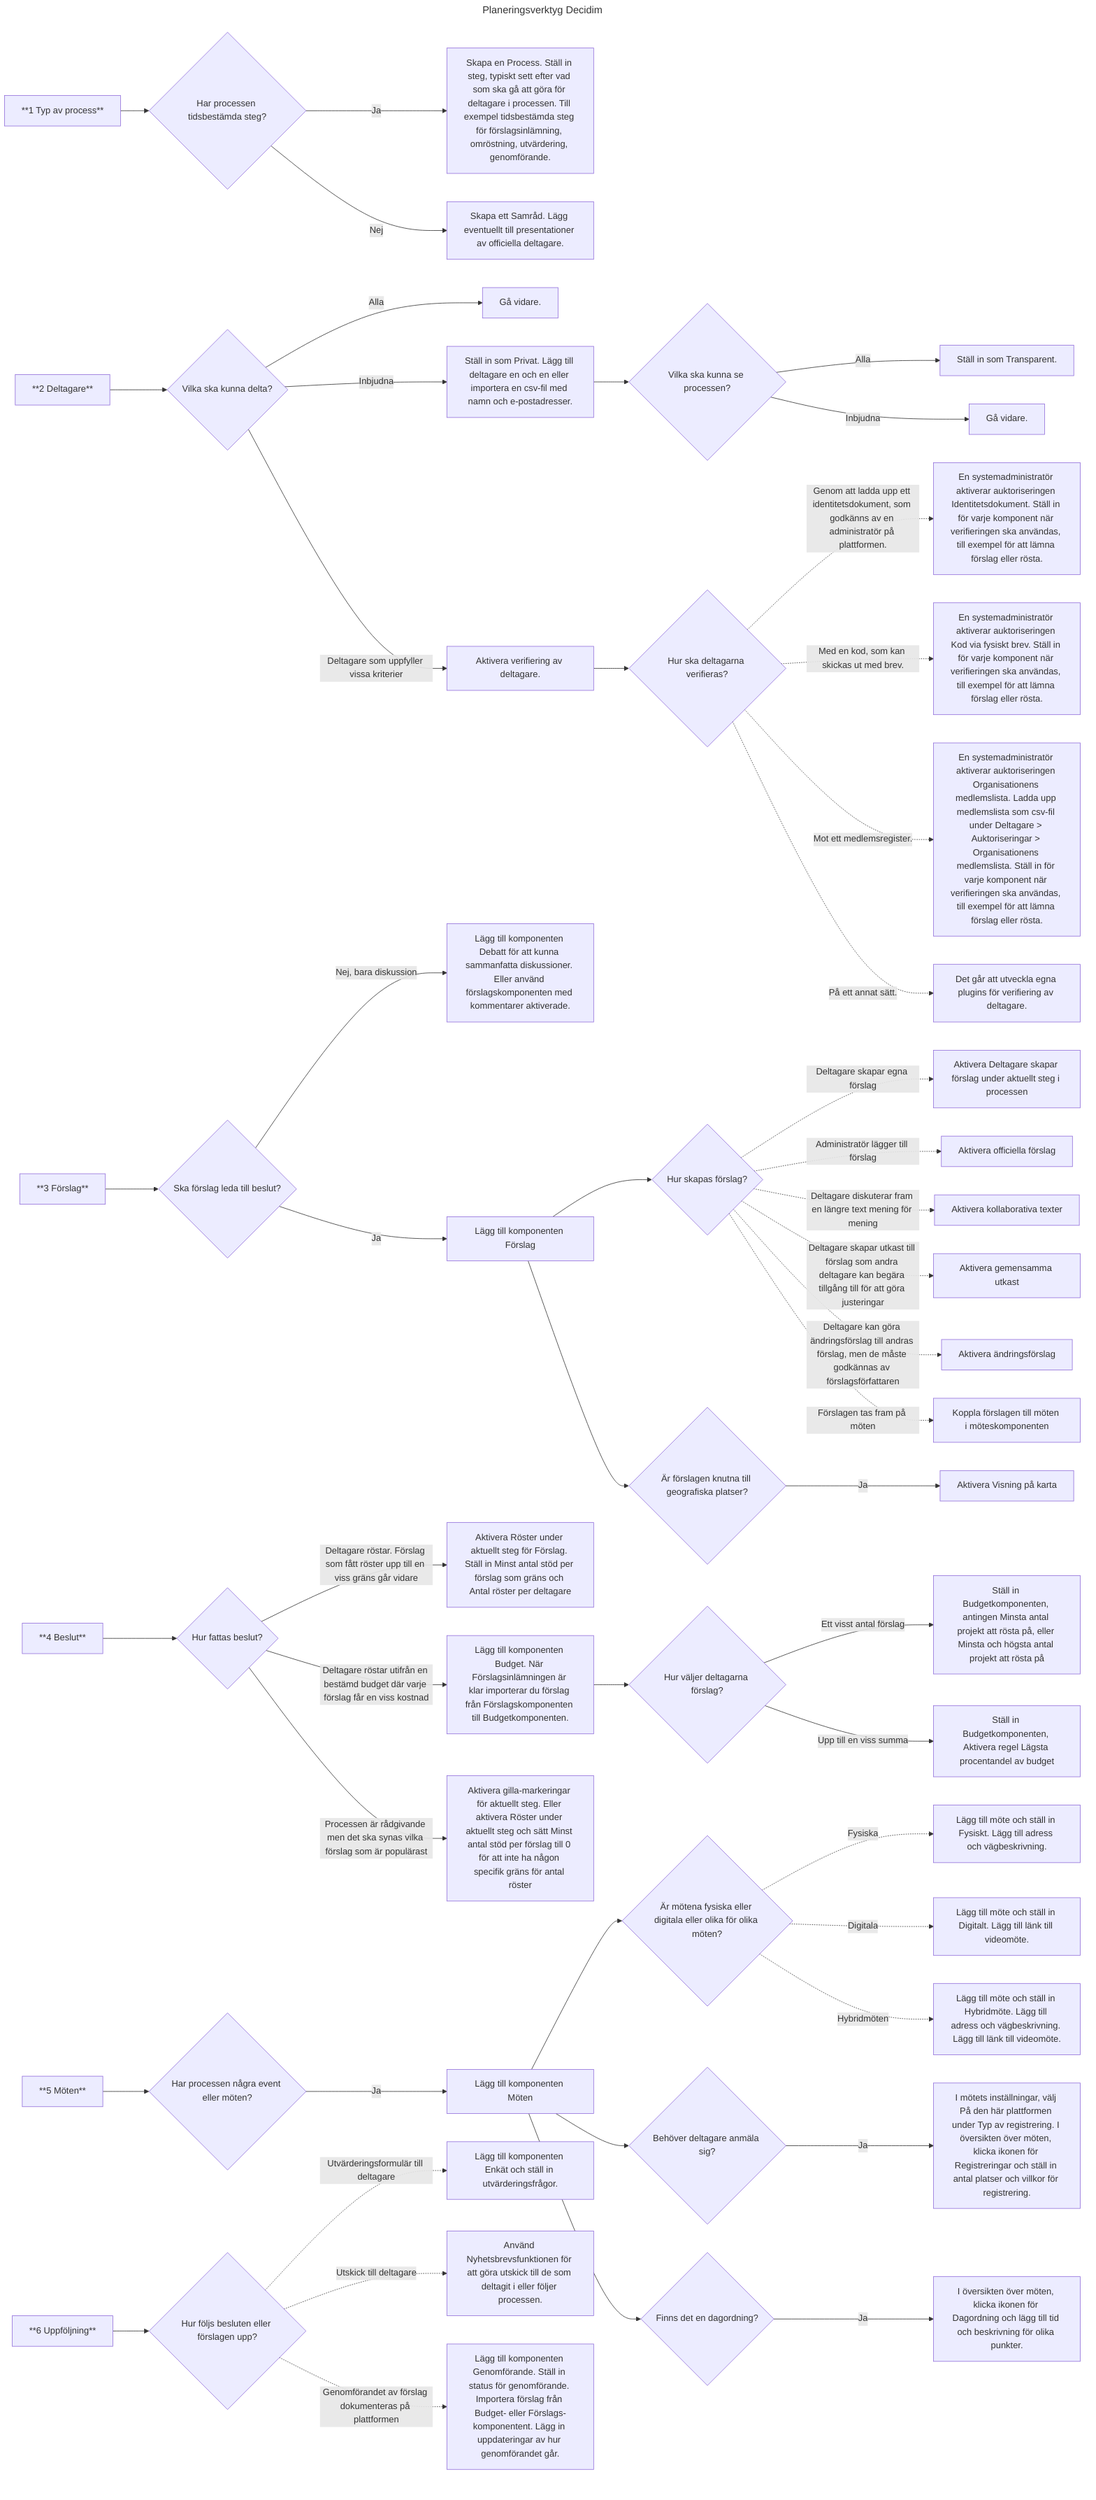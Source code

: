 ---
title: Planeringsverktyg Decidim
---

graph LR
  	%% Sektion 1: Typ av process
  	S1[**1 Typ av process**]
    S1 --> S1Q1{Har processen tidsbestämda steg?}
    S1Q1 -->|Ja| S1A1[Skapa en Process. Ställ in steg, typiskt sett efter vad som ska gå att göra för deltagare i processen. Till exempel tidsbestämda steg för förslagsinlämning, omröstning, utvärdering, genomförande.]
    S1Q1 -->|Nej| S1A2[Skapa ett Samråd. Lägg eventuellt till presentationer av officiella deltagare.]

    %% Sektion 2: Deltagare
    S2[**2 Deltagare**]
    S2 --> S2Q1{Vilka ska kunna delta?}
    S2Q1 -->|Alla| S2A1[Gå vidare.]
    S2Q1 -->|Inbjudna| S2A2[Ställ in som Privat. Lägg till deltagare en och en eller importera en csv-fil med namn och e-postadresser.]
    S2Q1 -->|Deltagare som uppfyller vissa kriterier| S2A3[Aktivera verifiering av deltagare.]
    S2A3 --> S2Q2{Hur ska deltagarna verifieras?}
    S2Q2 -.->|Genom att ladda upp ett identitetsdokument, som godkänns av en administratör på plattformen.| S2A4[En systemadministratör aktiverar auktoriseringen Identitetsdokument. Ställ in för varje komponent när verifieringen ska användas, till exempel för att lämna förslag eller rösta.]
    S2Q2 -.->|Med en kod, som kan skickas ut med brev.| S2A5[En systemadministratör aktiverar auktoriseringen Kod via fysiskt brev. Ställ in för varje komponent när verifieringen ska användas, till exempel för att lämna förslag eller rösta.]
    S2Q2 -.->|Mot ett medlemsregister.| S2A6[En systemadministratör aktiverar auktoriseringen Organisationens medlemslista. Ladda upp medlemslista som csv-fil under Deltagare > Auktoriseringar > Organisationens medlemslista. Ställ in för varje komponent när verifieringen ska användas, till exempel för att lämna förslag eller rösta.]
    S2Q2 -.->|På ett annat sätt.| S2A7[Det går att utveckla egna plugins för verifiering av deltagare.]
    S2A2 --> S2Q3{Vilka ska kunna se processen?}
    S2Q3 -->|Alla| S2A8[Ställ in som Transparent.]
    S2Q3 -->|Inbjudna| S2A9[Gå vidare.]

    %% Sektion 3: Förslag
    S3[**3 Förslag**]
    S3 --> S3Q1{Ska förslag leda till beslut?}
    S3Q1 -->|Nej, bara diskussion| S3A1[Lägg till komponenten Debatt för att kunna sammanfatta diskussioner. Eller använd förslagskomponenten med kommentarer aktiverade.]
    S3Q1 -->|Ja| S3A2[Lägg till komponenten Förslag]
    S3A2 --> S3Q2{Hur skapas förslag?}
    S3A2 --> S3Q3{Är förslagen knutna till geografiska platser?}
  	S3Q3 -->|Ja| S3A3[Aktivera Visning på karta]
    S3Q2 -.->|Deltagare skapar egna förslag| S3A4[Aktivera Deltagare skapar förslag under aktuellt steg i processen]
    S3Q2 -.->|Administratör lägger till förslag| S3A5[Aktivera officiella förslag]
    S3Q2 -.->|Deltagare diskuterar fram en längre text mening för mening| S3A6[Aktivera kollaborativa texter]
    S3Q2 -.->|Deltagare skapar utkast till förslag som andra deltagare kan begära tillgång till för att göra justeringar| S3A7[Aktivera gemensamma utkast]
  	S3Q2 -.->|Deltagare kan göra ändringsförslag till andras förslag, men de måste godkännas av förslagsförfattaren| S3A8[Aktivera ändringsförslag]
    S3Q2 -.->|Förslagen tas fram på möten| S3A9[Koppla förslagen till möten i möteskomponenten]

    %% Sektion 4: Beslut
    S4[**4 Beslut**]
    S4 --> S4Q1{Hur fattas beslut?}
    S4Q1 --> |Deltagare röstar. Förslag som fått röster upp till en viss gräns går vidare| S4A1[Aktivera Röster under aktuellt steg för Förslag. Ställ in Minst antal stöd per förslag som gräns och Antal röster per deltagare]
    S4Q1 --> |Deltagare röstar utifrån en bestämd budget där varje förslag får en viss kostnad| S4A2[Lägg till komponenten Budget. När Förslagsinlämningen är klar importerar du förslag från Förslagskomponenten till Budgetkomponenten.]
    S4A2 --> S4Q2{Hur väljer deltagarna förslag?}
    S4Q2 --> |Ett visst antal förslag| S4A3[Ställ in Budgetkomponenten, antingen Minsta antal projekt att rösta på, eller Minsta och högsta antal projekt att rösta på]
    S4Q2 --> |Upp till en viss summa| S4A4[Ställ in Budgetkomponenten, Aktivera regel Lägsta procentandel av budget]
    S4Q1 --> |Processen är rådgivande men det ska synas vilka förslag som är populärast| S4A5[Aktivera gilla-markeringar för aktuellt steg. Eller aktivera Röster under aktuellt steg och sätt Minst antal stöd per förslag till 0 för att inte ha någon specifik gräns för antal röster]

    %% Sektion 5: Möten
    S5[**5 Möten**]
    S5 --> S5Q1{Har processen några event eller möten?}
    S5Q1 -->|Ja|S5A1[Lägg till komponenten Möten]
    S5A1 --> S5Q2{Är mötena fysiska eller digitala eller olika för olika möten?}
    S5Q2 -.-> |Fysiska| S5A2[Lägg till möte och ställ in Fysiskt. Lägg till adress och vägbeskrivning.]
    S5Q2 -.-> |Digitala| S5A3[Lägg till möte och ställ in Digitalt. Lägg till länk till videomöte.]
    S5Q2 -.-> |Hybridmöten| S5A4[Lägg till möte och ställ in Hybridmöte. Lägg till adress och vägbeskrivning. Lägg till länk till videomöte.]
    S5A1 --> S5Q3{Behöver deltagare anmäla sig?}
    S5Q3 --> |Ja| S5A5[I mötets inställningar, välj På den här plattformen under Typ av registrering. I översikten över möten, klicka ikonen för Registreringar och ställ in antal platser och villkor för registrering.]
    S5A1 --> S5Q4{Finns det en dagordning?}
    S5Q4 --> |Ja| S5A6[I översikten över möten, klicka ikonen för Dagordning och lägg till tid och beskrivning för olika punkter.]

    %% Sektion 6: Uppföljning
    S6[**6 Uppföljning**]
    S6 --> S6Q1{Hur följs besluten eller förslagen upp?}
    S6Q1 -.->|Utvärderingsformulär till deltagare|S6A1[Lägg till komponenten Enkät och ställ in utvärderingsfrågor.]
    S6Q1 -.->|Utskick till deltagare|S6A2[Använd Nyhetsbrevsfunktionen för att göra utskick till de som deltagit i eller följer processen.]
    S6Q1 -.->|Genomförandet av förslag dokumenteras på plattformen|S6A3[Lägg till komponenten Genomförande. Ställ in status för genomförande. Importera förslag från Budget- eller Förslags-komponentent. Lägg in uppdateringar av hur genomförandet går.]